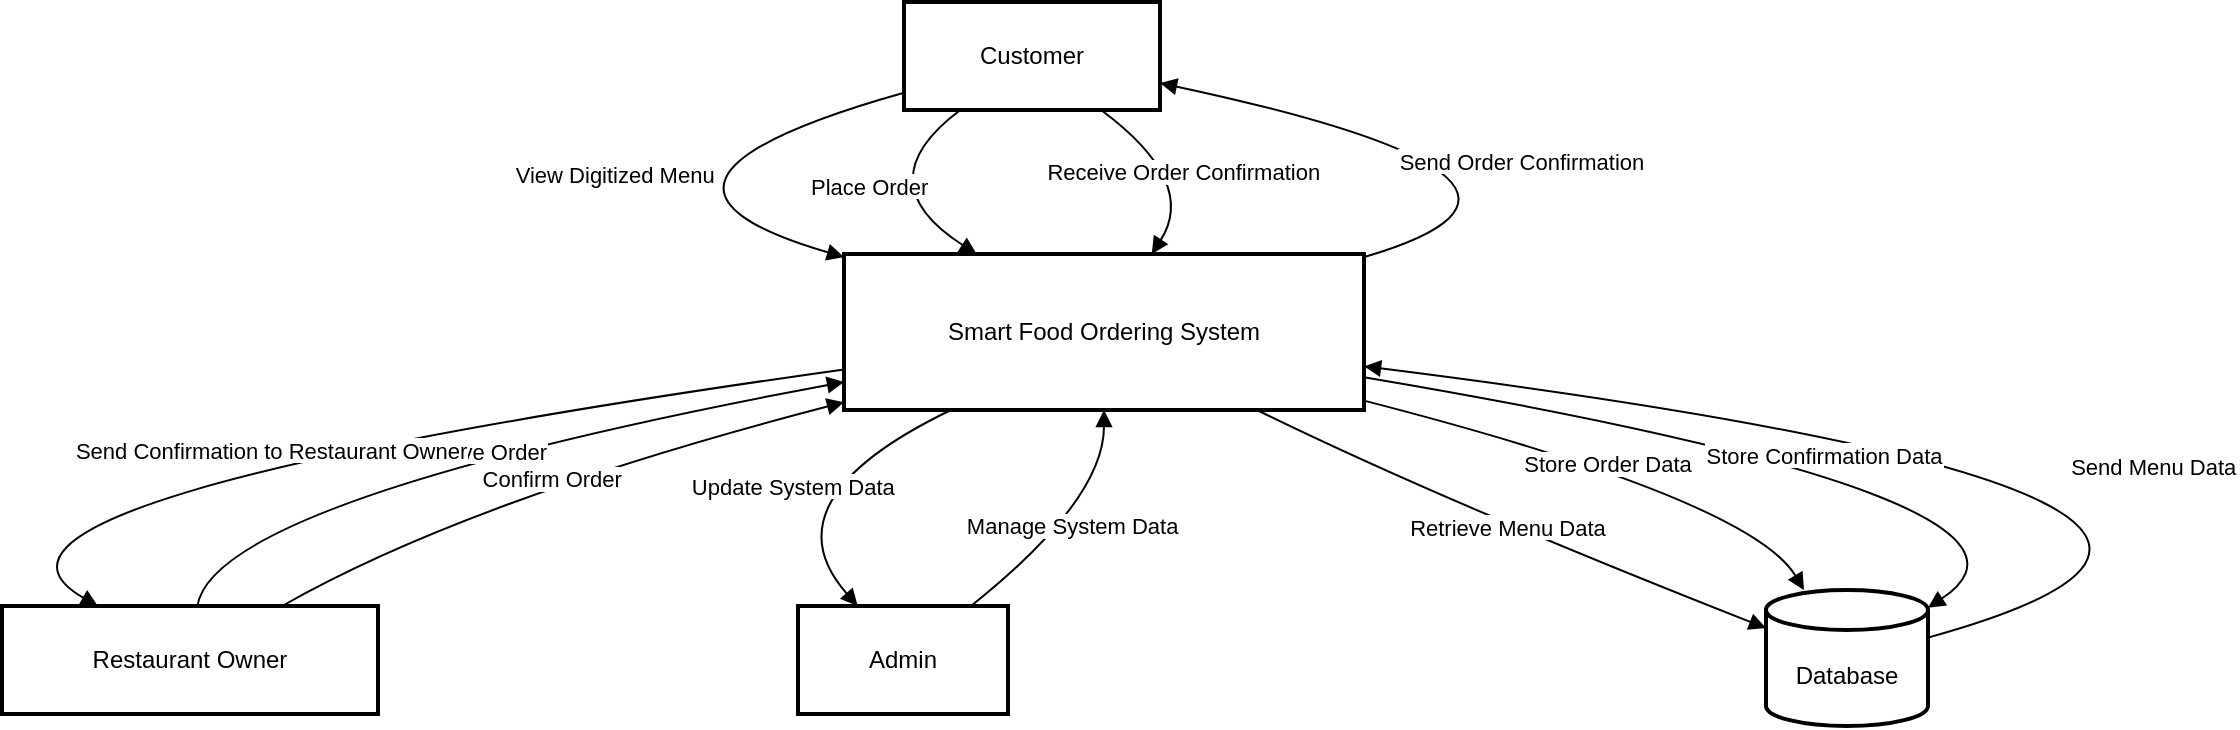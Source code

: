 <mxfile version="26.2.14">
  <diagram name="Page-1" id="xZU3zxBaLKe7rVsabmgd">
    <mxGraphModel>
      <root>
        <mxCell id="0" />
        <mxCell id="1" parent="0" />
        <mxCell id="2" value="Customer" style="whiteSpace=wrap;strokeWidth=2;" vertex="1" parent="1">
          <mxGeometry x="582" y="8" width="128" height="54" as="geometry" />
        </mxCell>
        <mxCell id="3" value="Smart Food Ordering System" style="whiteSpace=wrap;strokeWidth=2;" vertex="1" parent="1">
          <mxGeometry x="552" y="134" width="260" height="78" as="geometry" />
        </mxCell>
        <mxCell id="4" value="Restaurant Owner" style="whiteSpace=wrap;strokeWidth=2;" vertex="1" parent="1">
          <mxGeometry x="131" y="310" width="188" height="54" as="geometry" />
        </mxCell>
        <mxCell id="5" value="Admin" style="whiteSpace=wrap;strokeWidth=2;" vertex="1" parent="1">
          <mxGeometry x="529" y="310" width="105" height="54" as="geometry" />
        </mxCell>
        <mxCell id="6" value="Database" style="shape=cylinder3;boundedLbl=1;backgroundOutline=1;size=10;strokeWidth=2;whiteSpace=wrap;" vertex="1" parent="1">
          <mxGeometry x="1013" y="302" width="81" height="68" as="geometry" />
        </mxCell>
        <mxCell id="7" value="View Digitized Menu" style="curved=1;startArrow=none;endArrow=block;exitX=0;exitY=0.84;entryX=0;entryY=0.02;" edge="1" parent="1" source="2" target="3">
          <mxGeometry relative="1" as="geometry">
            <Array as="points">
              <mxPoint x="423" y="98" />
            </Array>
          </mxGeometry>
        </mxCell>
        <mxCell id="8" value="Place Order" style="curved=1;startArrow=none;endArrow=block;exitX=0.22;exitY=1;entryX=0.26;entryY=0.01;" edge="1" parent="1" source="2" target="3">
          <mxGeometry relative="1" as="geometry">
            <Array as="points">
              <mxPoint x="562" y="98" />
            </Array>
          </mxGeometry>
        </mxCell>
        <mxCell id="9" value="Receive Order Confirmation" style="curved=1;startArrow=none;endArrow=block;exitX=0.77;exitY=1;entryX=0.59;entryY=0.01;" edge="1" parent="1" source="2" target="3">
          <mxGeometry relative="1" as="geometry">
            <Array as="points">
              <mxPoint x="729" y="98" />
            </Array>
          </mxGeometry>
        </mxCell>
        <mxCell id="10" value="Send Order Confirmation" style="curved=1;startArrow=none;endArrow=block;exitX=1;exitY=0.02;entryX=1;entryY=0.75;" edge="1" parent="1" source="3" target="2">
          <mxGeometry relative="1" as="geometry">
            <Array as="points">
              <mxPoint x="941" y="98" />
            </Array>
          </mxGeometry>
        </mxCell>
        <mxCell id="11" value="Receive Order" style="curved=1;startArrow=none;endArrow=block;exitX=0.52;exitY=-0.01;entryX=0;entryY=0.82;" edge="1" parent="1" source="4" target="3">
          <mxGeometry relative="1" as="geometry">
            <Array as="points">
              <mxPoint x="237" y="257" />
            </Array>
          </mxGeometry>
        </mxCell>
        <mxCell id="12" value="Confirm Order" style="curved=1;startArrow=none;endArrow=block;exitX=0.75;exitY=-0.01;entryX=0;entryY=0.95;" edge="1" parent="1" source="4" target="3">
          <mxGeometry relative="1" as="geometry">
            <Array as="points">
              <mxPoint x="364" y="257" />
            </Array>
          </mxGeometry>
        </mxCell>
        <mxCell id="13" value="Send Confirmation to Restaurant Owner" style="curved=1;startArrow=none;endArrow=block;exitX=0;exitY=0.74;entryX=0.25;entryY=-0.01;" edge="1" parent="1" source="3" target="4">
          <mxGeometry relative="1" as="geometry">
            <Array as="points">
              <mxPoint x="86" y="257" />
            </Array>
          </mxGeometry>
        </mxCell>
        <mxCell id="14" value="Manage System Data" style="curved=1;startArrow=none;endArrow=block;exitX=0.83;exitY=-0.01;entryX=0.5;entryY=1.01;" edge="1" parent="1" source="5" target="3">
          <mxGeometry relative="1" as="geometry">
            <Array as="points">
              <mxPoint x="682" y="257" />
            </Array>
          </mxGeometry>
        </mxCell>
        <mxCell id="15" value="Update System Data" style="curved=1;startArrow=none;endArrow=block;exitX=0.2;exitY=1.01;entryX=0.28;entryY=-0.01;" edge="1" parent="1" source="3" target="5">
          <mxGeometry relative="1" as="geometry">
            <Array as="points">
              <mxPoint x="512" y="257" />
            </Array>
          </mxGeometry>
        </mxCell>
        <mxCell id="16" value="Retrieve Menu Data" style="curved=1;startArrow=none;endArrow=block;exitX=0.8;exitY=1.01;entryX=0;entryY=0.28;" edge="1" parent="1" source="3" target="6">
          <mxGeometry relative="1" as="geometry">
            <Array as="points">
              <mxPoint x="850" y="257" />
            </Array>
          </mxGeometry>
        </mxCell>
        <mxCell id="17" value="Send Menu Data" style="curved=1;startArrow=none;endArrow=block;exitX=1;exitY=0.35;entryX=1;entryY=0.72;" edge="1" parent="1" source="6" target="3">
          <mxGeometry relative="1" as="geometry">
            <Array as="points">
              <mxPoint x="1344" y="257" />
            </Array>
          </mxGeometry>
        </mxCell>
        <mxCell id="18" value="Store Order Data" style="curved=1;startArrow=none;endArrow=block;exitX=1;exitY=0.94;entryX=0.24;entryY=0.01;" edge="1" parent="1" source="3" target="6">
          <mxGeometry relative="1" as="geometry">
            <Array as="points">
              <mxPoint x="1005" y="257" />
            </Array>
          </mxGeometry>
        </mxCell>
        <mxCell id="19" value="Store Confirmation Data" style="curved=1;startArrow=none;endArrow=block;exitX=1;exitY=0.79;entryX=1;entryY=0.13;" edge="1" parent="1" source="3" target="6">
          <mxGeometry relative="1" as="geometry">
            <Array as="points">
              <mxPoint x="1176" y="257" />
            </Array>
          </mxGeometry>
        </mxCell>
      </root>
    </mxGraphModel>
  </diagram>
</mxfile>
